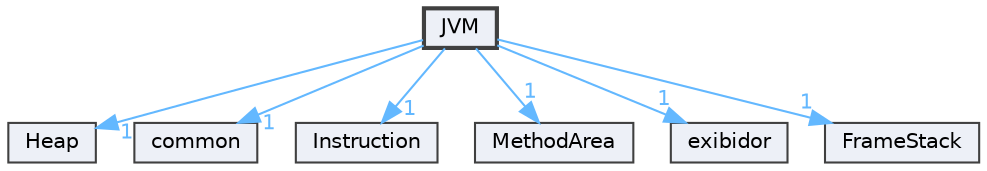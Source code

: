 digraph "JVM"
{
 // LATEX_PDF_SIZE
  bgcolor="transparent";
  edge [fontname=Helvetica,fontsize=10,labelfontname=Helvetica,labelfontsize=10];
  node [fontname=Helvetica,fontsize=10,shape=box,height=0.2,width=0.4];
  compound=true
  dir_8fb98acda06d8daf301f4be71651fd44 [label="JVM", fillcolor="#edf0f7", color="grey25", style="filled,bold", URL="dir_8fb98acda06d8daf301f4be71651fd44.html",tooltip=""];
  dir_1e38b3fd821d17a91b09ad9d1ee45a2a [label="Heap", fillcolor="#edf0f7", color="grey25", style="filled", URL="dir_1e38b3fd821d17a91b09ad9d1ee45a2a.html",tooltip=""];
  dir_bdd9a5d540de89e9fe90efdfc6973a4f [label="common", fillcolor="#edf0f7", color="grey25", style="filled", URL="dir_bdd9a5d540de89e9fe90efdfc6973a4f.html",tooltip=""];
  dir_ab12d56e3f7c9d174aac8a6d36833de0 [label="Instruction", fillcolor="#edf0f7", color="grey25", style="filled", URL="dir_ab12d56e3f7c9d174aac8a6d36833de0.html",tooltip=""];
  dir_97cf10d0fb7d0e2ce06a9915db75e6e6 [label="MethodArea", fillcolor="#edf0f7", color="grey25", style="filled", URL="dir_97cf10d0fb7d0e2ce06a9915db75e6e6.html",tooltip=""];
  dir_8d3049d71eeecd4cae17f6f530af8ae6 [label="exibidor", fillcolor="#edf0f7", color="grey25", style="filled", URL="dir_8d3049d71eeecd4cae17f6f530af8ae6.html",tooltip=""];
  dir_769e7bd6bb96a1650768ac5523f2648b [label="FrameStack", fillcolor="#edf0f7", color="grey25", style="filled", URL="dir_769e7bd6bb96a1650768ac5523f2648b.html",tooltip=""];
  dir_8fb98acda06d8daf301f4be71651fd44->dir_1e38b3fd821d17a91b09ad9d1ee45a2a [headlabel="1", labeldistance=1.5 headhref="dir_000005_000003.html" color="steelblue1" fontcolor="steelblue1"];
  dir_8fb98acda06d8daf301f4be71651fd44->dir_769e7bd6bb96a1650768ac5523f2648b [headlabel="1", labeldistance=1.5 headhref="dir_000005_000002.html" color="steelblue1" fontcolor="steelblue1"];
  dir_8fb98acda06d8daf301f4be71651fd44->dir_8d3049d71eeecd4cae17f6f530af8ae6 [headlabel="1", labeldistance=1.5 headhref="dir_000005_000001.html" color="steelblue1" fontcolor="steelblue1"];
  dir_8fb98acda06d8daf301f4be71651fd44->dir_97cf10d0fb7d0e2ce06a9915db75e6e6 [headlabel="1", labeldistance=1.5 headhref="dir_000005_000007.html" color="steelblue1" fontcolor="steelblue1"];
  dir_8fb98acda06d8daf301f4be71651fd44->dir_ab12d56e3f7c9d174aac8a6d36833de0 [headlabel="1", labeldistance=1.5 headhref="dir_000005_000004.html" color="steelblue1" fontcolor="steelblue1"];
  dir_8fb98acda06d8daf301f4be71651fd44->dir_bdd9a5d540de89e9fe90efdfc6973a4f [headlabel="1", labeldistance=1.5 headhref="dir_000005_000000.html" color="steelblue1" fontcolor="steelblue1"];
}
